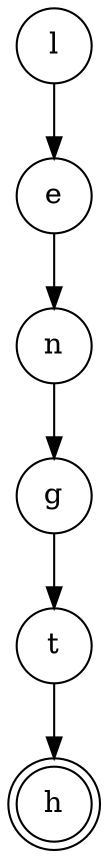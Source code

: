 digraph {   
    node [shape = doublecircle, color = black] h ;
    node [shape = circle];
    node [color= black];
    l -> e -> n -> g -> t -> h;	
}